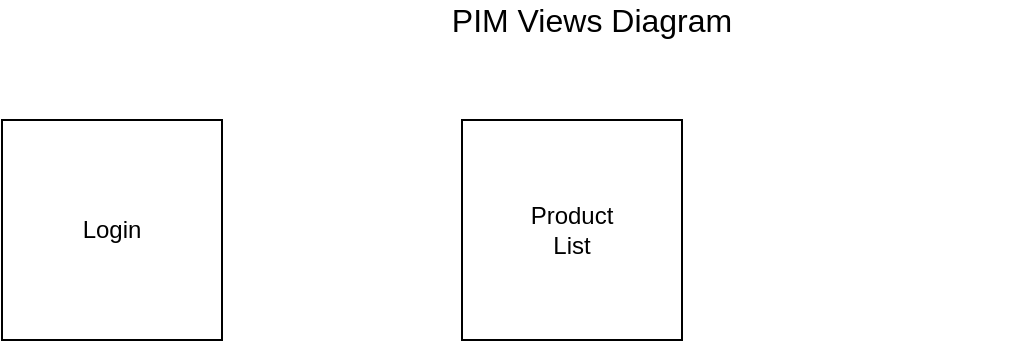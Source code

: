 <mxfile version="15.0.2" type="github">
  <diagram id="hE2YBDvgGHqyTkKCP46g" name="Page-1">
    <mxGraphModel dx="1756" dy="937" grid="1" gridSize="10" guides="1" tooltips="1" connect="1" arrows="1" fold="1" page="1" pageScale="1" pageWidth="850" pageHeight="1100" math="0" shadow="0">
      <root>
        <mxCell id="0" />
        <mxCell id="1" parent="0" />
        <mxCell id="vJXU5ccwv93jfNA9Mbtt-1" value="&lt;font style=&quot;font-size: 16px&quot;&gt;PIM Views Diagram&lt;/font&gt;" style="text;html=1;strokeColor=none;fillColor=none;align=center;verticalAlign=middle;whiteSpace=wrap;rounded=0;" vertex="1" parent="1">
          <mxGeometry x="170" y="20" width="430" height="20" as="geometry" />
        </mxCell>
        <mxCell id="vJXU5ccwv93jfNA9Mbtt-2" value="" style="whiteSpace=wrap;html=1;aspect=fixed;" vertex="1" parent="1">
          <mxGeometry x="90" y="80" width="110" height="110" as="geometry" />
        </mxCell>
        <mxCell id="vJXU5ccwv93jfNA9Mbtt-3" value="Login" style="text;html=1;strokeColor=none;fillColor=none;align=center;verticalAlign=middle;whiteSpace=wrap;rounded=0;" vertex="1" parent="1">
          <mxGeometry x="125" y="125" width="40" height="20" as="geometry" />
        </mxCell>
        <mxCell id="vJXU5ccwv93jfNA9Mbtt-4" value="" style="whiteSpace=wrap;html=1;aspect=fixed;" vertex="1" parent="1">
          <mxGeometry x="320" y="80" width="110" height="110" as="geometry" />
        </mxCell>
        <mxCell id="vJXU5ccwv93jfNA9Mbtt-5" value="Product List" style="text;html=1;strokeColor=none;fillColor=none;align=center;verticalAlign=middle;whiteSpace=wrap;rounded=0;" vertex="1" parent="1">
          <mxGeometry x="355" y="125" width="40" height="20" as="geometry" />
        </mxCell>
      </root>
    </mxGraphModel>
  </diagram>
</mxfile>
